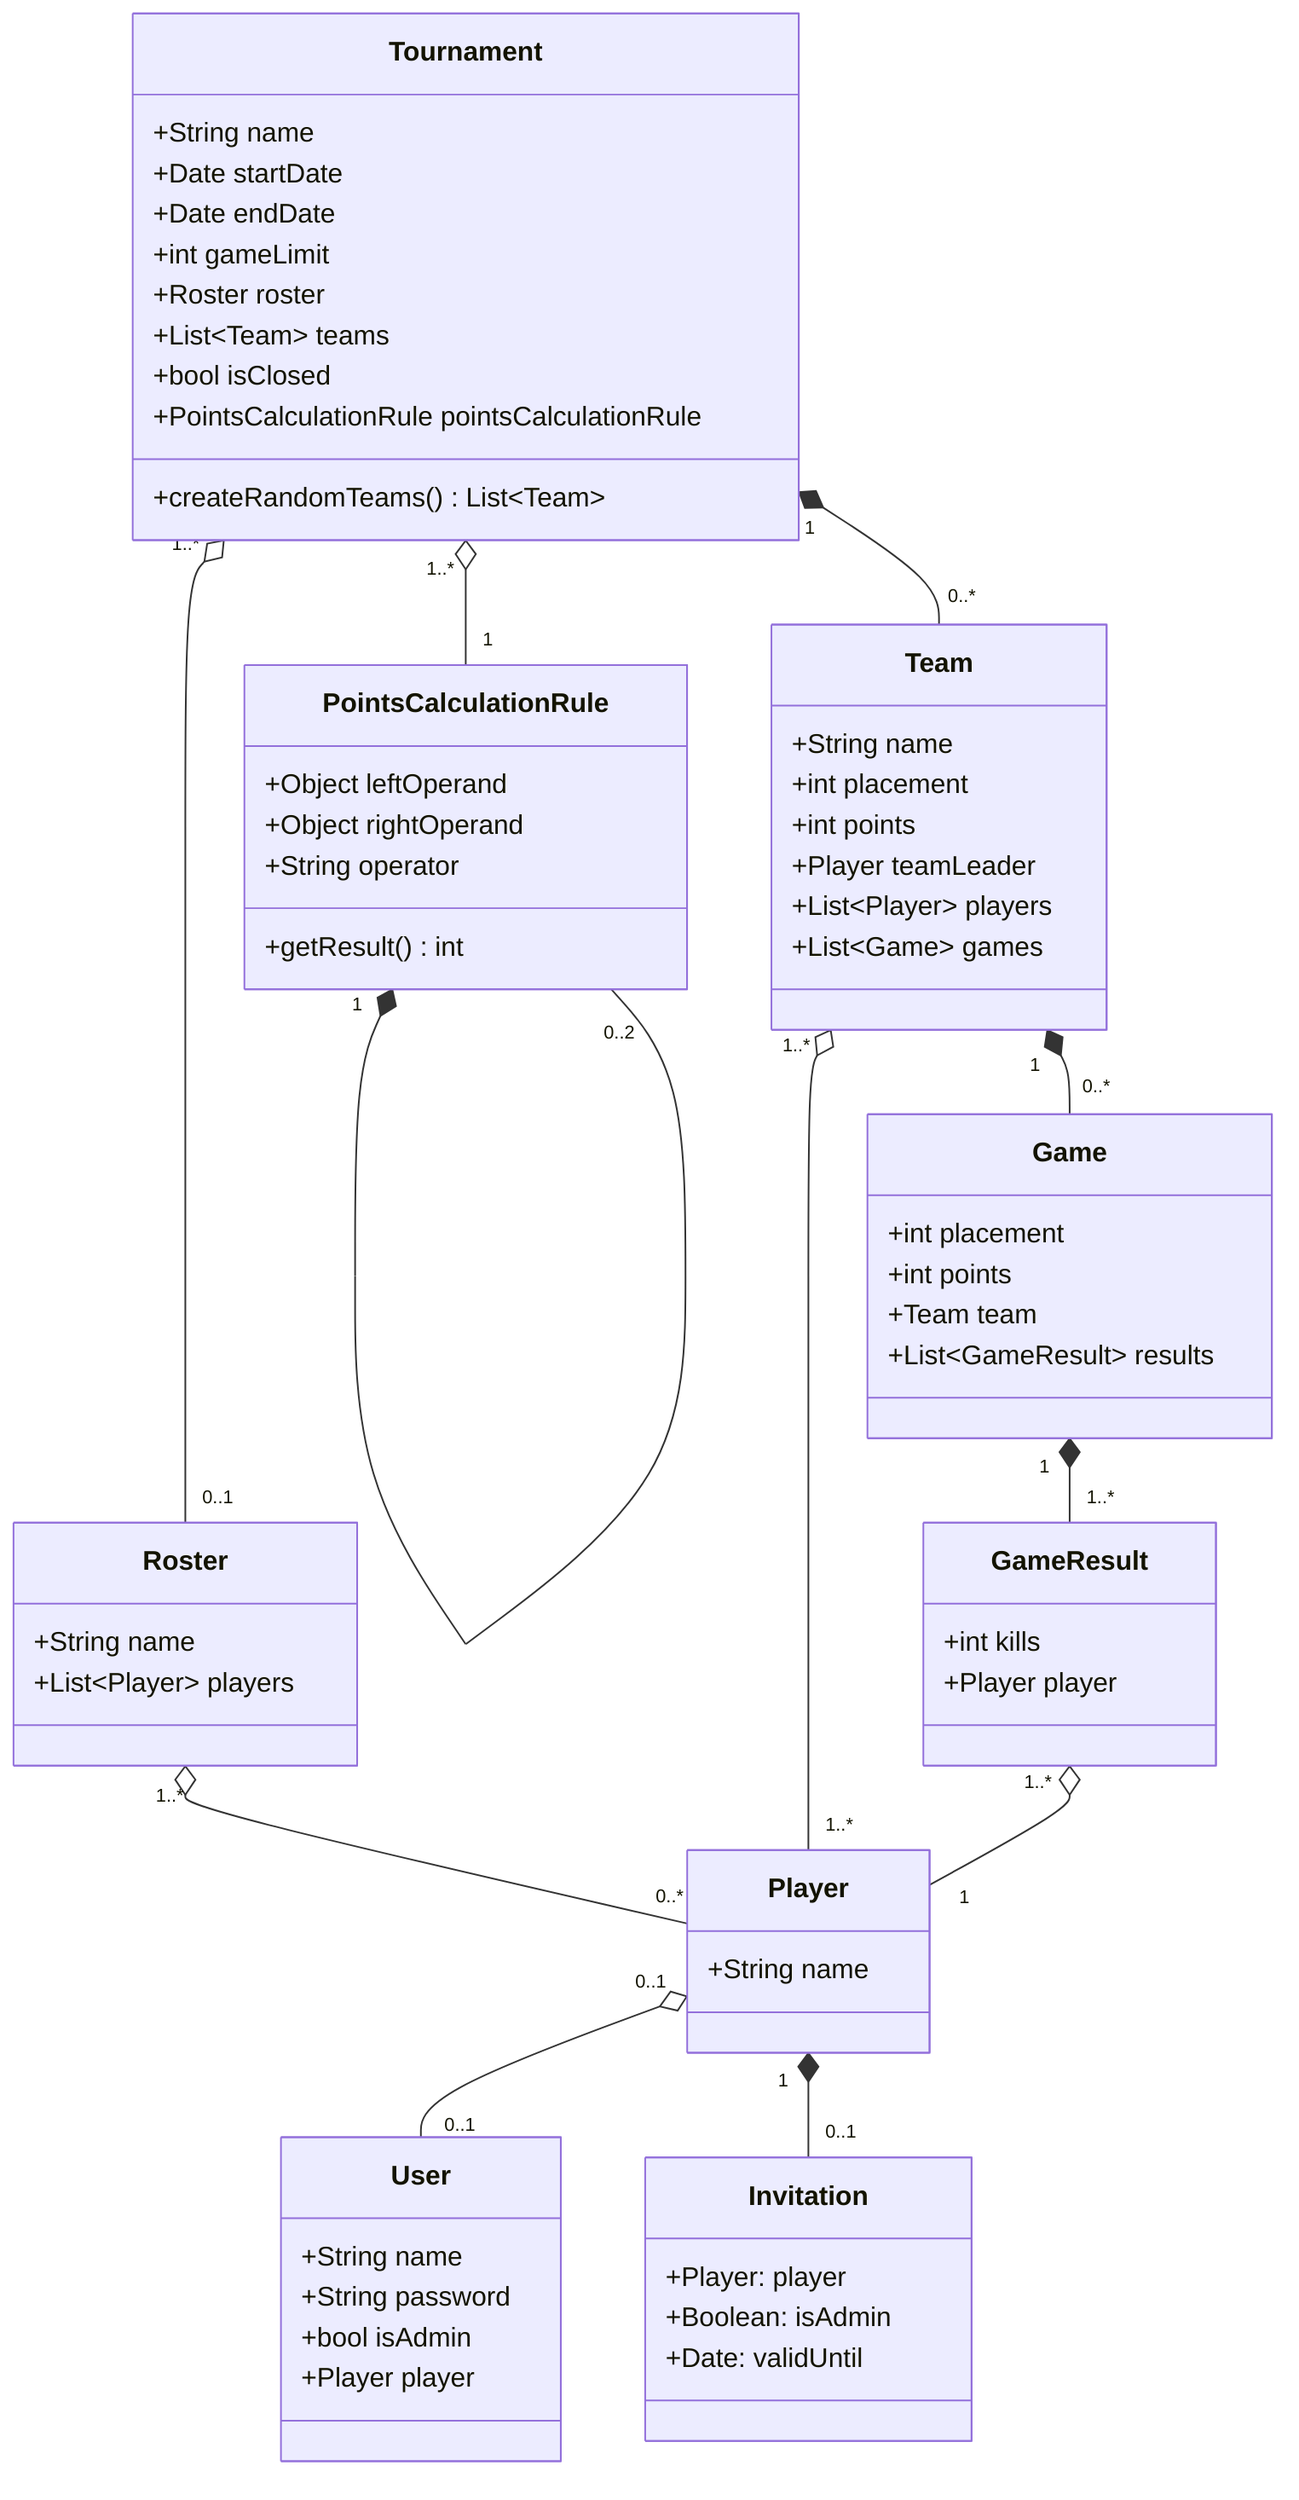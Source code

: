 classDiagram
  class Tournament {
    +String name
    +Date startDate
    +Date endDate
    +int gameLimit
    +Roster roster
    +List~Team~ teams
    +bool isClosed
    +PointsCalculationRule pointsCalculationRule

    +createRandomTeams() List~Team~
  }

  class Roster {
    +String name
    +List~Player~ players
  }

  class Player {
    +String name
  }

  class Team {
    +String name
    +int placement
    +int points
    +Player teamLeader
    +List~Player~ players
    +List~Game~ games
  }

  class Game {
    +int placement
    +int points
    +Team team
    +List~GameResult~ results
  }

  class GameResult {
    +int kills
    +Player player
  }

  class PointsCalculationRule {
    +Object leftOperand
    +Object rightOperand
    +String operator

    +getResult() int
  }

  class User {
    +String name
    +String password
    +bool isAdmin
    +Player player
  }

  class Invitation {
    +Player: player
    +Boolean: isAdmin
    +Date: validUntil
  }

  Tournament "1..*" o-- "0..1" Roster
  Tournament "1..*" o-- "1" PointsCalculationRule
  Tournament "1" *-- "0..*" Team
  Roster "1..*" o-- "0..*" Player
  Team "1..*" o-- "1..*" Player
  Team "1" *-- "0..*" Game
  Game "1" *-- "1..*" GameResult
  GameResult "1..*" o-- "1" Player
  PointsCalculationRule "1" *-- "0..2" PointsCalculationRule
  Player "0..1" o-- "0..1" User
  Player "1" *-- "0..1" Invitation